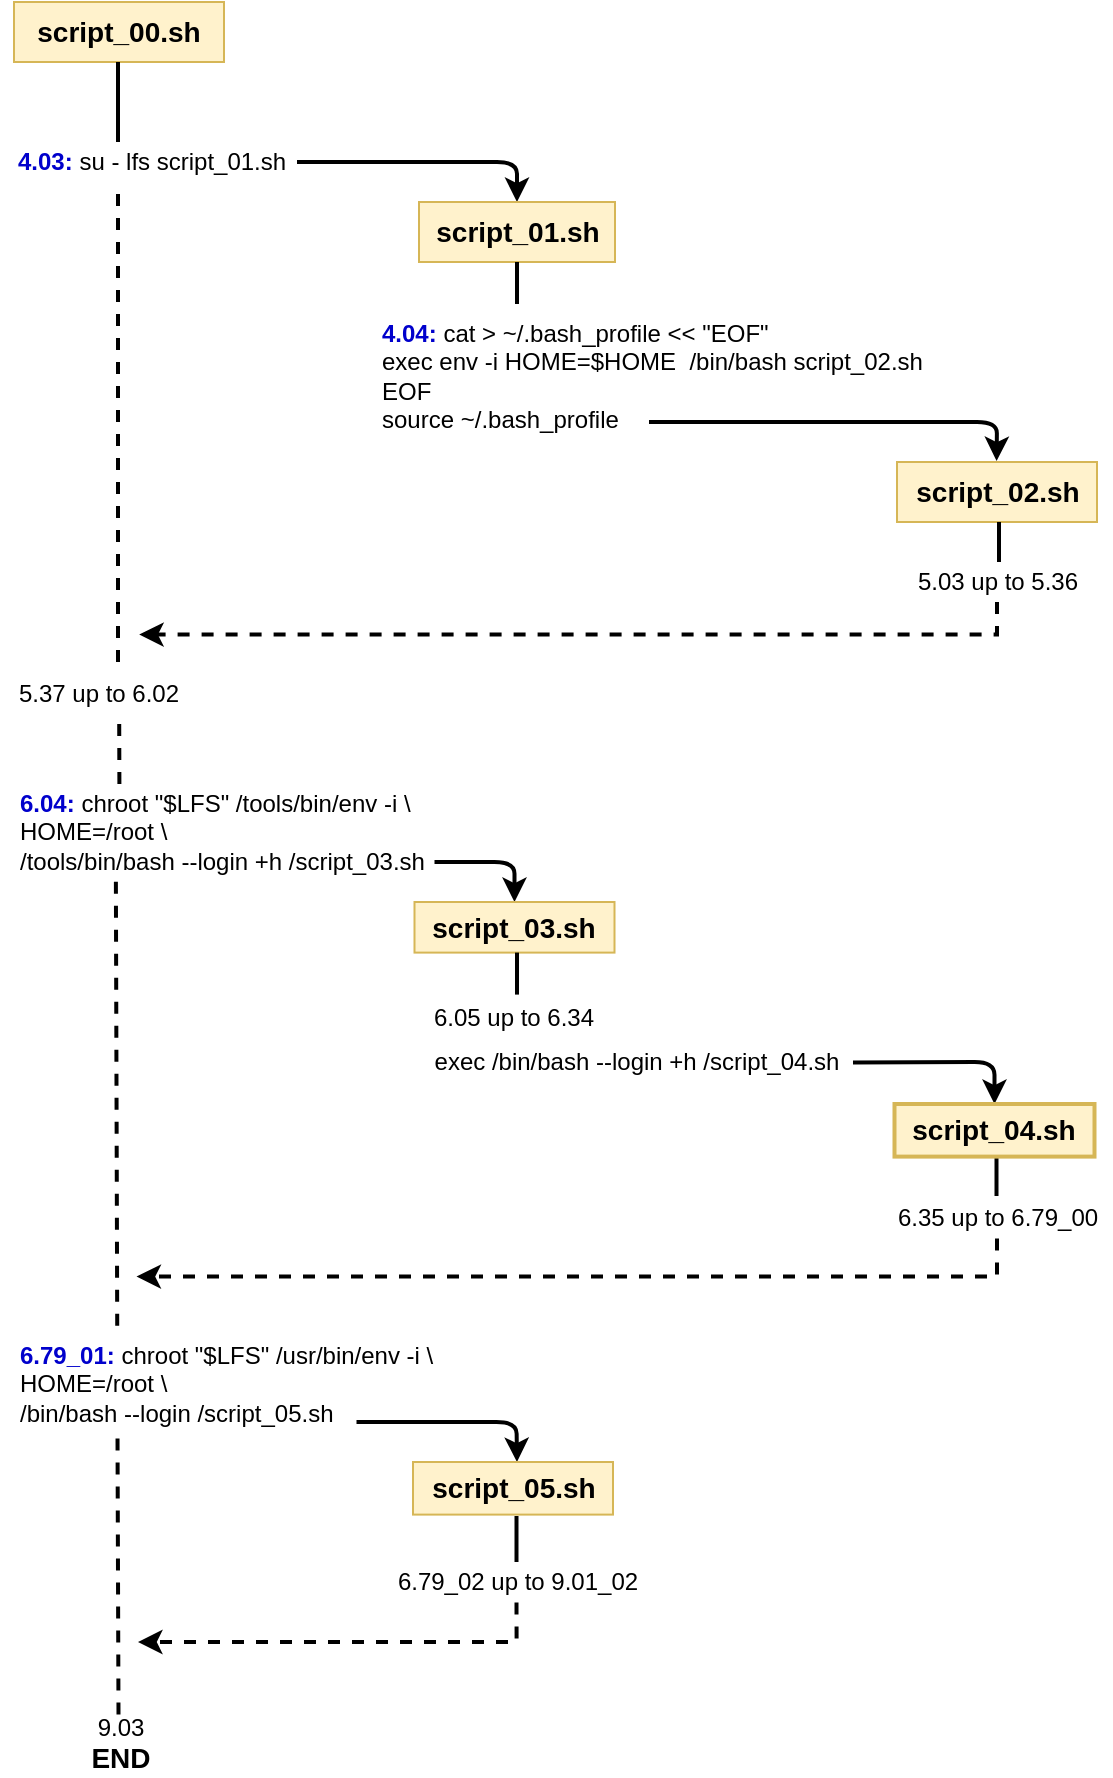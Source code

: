 <mxfile version="12.6.5" type="device"><diagram id="VTNub3YSbQnv6KuDHbCm" name="Page-1"><mxGraphModel dx="1449" dy="738" grid="1" gridSize="10" guides="1" tooltips="1" connect="1" arrows="1" fold="1" page="1" pageScale="1" pageWidth="827" pageHeight="1169" math="0" shadow="0"><root><mxCell id="0"/><mxCell id="1" parent="0"/><mxCell id="IoBV3_w8HQYoxSG-LLCI-32" value="" style="endArrow=none;html=1;strokeWidth=2;" parent="1" edge="1"><mxGeometry width="50" height="50" relative="1" as="geometry"><mxPoint x="519.25" y="617" as="sourcePoint"/><mxPoint x="519.25" y="597" as="targetPoint"/></mxGeometry></mxCell><mxCell id="IoBV3_w8HQYoxSG-LLCI-1" value="&lt;font style=&quot;font-size: 14px&quot;&gt;&lt;b&gt;script_00.sh&lt;/b&gt;&lt;/font&gt;" style="text;html=1;strokeColor=#d6b656;fillColor=#fff2cc;align=center;verticalAlign=middle;whiteSpace=wrap;rounded=0;" parent="1" vertex="1"><mxGeometry x="28" y="20" width="105" height="30" as="geometry"/></mxCell><mxCell id="IoBV3_w8HQYoxSG-LLCI-2" value="" style="endArrow=none;html=1;strokeWidth=2;" parent="1" edge="1"><mxGeometry width="50" height="50" relative="1" as="geometry"><mxPoint x="80" y="90" as="sourcePoint"/><mxPoint x="80" y="50" as="targetPoint"/></mxGeometry></mxCell><mxCell id="IoBV3_w8HQYoxSG-LLCI-3" value="&lt;b&gt;&lt;font color=&quot;#0000cc&quot;&gt;4.03:&lt;/font&gt;&lt;/b&gt; su - lfs script_01.sh" style="text;html=1;strokeColor=none;fillColor=none;align=left;verticalAlign=middle;whiteSpace=wrap;rounded=0;" parent="1" vertex="1"><mxGeometry x="28" y="90" width="140" height="20" as="geometry"/></mxCell><mxCell id="IoBV3_w8HQYoxSG-LLCI-4" value="" style="endArrow=none;html=1;exitX=0.5;exitY=0;exitDx=0;exitDy=0;strokeWidth=2;startArrow=classic;startFill=1;" parent="1" edge="1" source="IoBV3_w8HQYoxSG-LLCI-9"><mxGeometry width="50" height="50" relative="1" as="geometry"><mxPoint x="189.5" y="140" as="sourcePoint"/><mxPoint x="169.5" y="100" as="targetPoint"/><Array as="points"><mxPoint x="279.5" y="100"/></Array></mxGeometry></mxCell><mxCell id="IoBV3_w8HQYoxSG-LLCI-5" value="&lt;div&gt;&lt;b&gt;&lt;font color=&quot;#0000cc&quot;&gt;4.04:&lt;/font&gt;&lt;/b&gt; cat &amp;gt; ~/.bash_profile &amp;lt;&amp;lt; &quot;EOF&quot;&lt;/div&gt;&lt;div&gt;exec env -i HOME=$HOME&amp;nbsp; /bin/bash script_02.sh&lt;/div&gt;&lt;div&gt;EOF&lt;/div&gt;&lt;div&gt;&lt;span style=&quot;text-align: center&quot;&gt;source ~/.bash_profile&lt;/span&gt;&lt;br&gt;&lt;/div&gt;" style="text;html=1;strokeColor=none;fillColor=none;align=left;verticalAlign=middle;whiteSpace=wrap;rounded=0;" parent="1" vertex="1"><mxGeometry x="209.5" y="171" width="280" height="72" as="geometry"/></mxCell><mxCell id="IoBV3_w8HQYoxSG-LLCI-44" style="edgeStyle=orthogonalEdgeStyle;rounded=0;orthogonalLoop=1;jettySize=auto;html=1;dashed=1;exitX=0.5;exitY=1;exitDx=0;exitDy=0;strokeWidth=2;" parent="1" source="IoBV3_w8HQYoxSG-LLCI-6" edge="1"><mxGeometry relative="1" as="geometry"><mxPoint x="90.6" y="336.3" as="targetPoint"/><mxPoint x="560.972" y="320.0" as="sourcePoint"/><Array as="points"><mxPoint x="519" y="336"/></Array></mxGeometry></mxCell><mxCell id="IoBV3_w8HQYoxSG-LLCI-6" value="5.03 up to 5.36" style="text;html=1;strokeColor=none;fillColor=none;align=center;verticalAlign=middle;whiteSpace=wrap;rounded=0;" parent="1" vertex="1"><mxGeometry x="462.5" y="300" width="114" height="20" as="geometry"/></mxCell><mxCell id="IoBV3_w8HQYoxSG-LLCI-8" value="" style="endArrow=none;html=1;entryX=1;entryY=0.5;entryDx=0;entryDy=0;exitX=0.498;exitY=-0.016;exitDx=0;exitDy=0;exitPerimeter=0;strokeWidth=2;startArrow=classic;startFill=1;" parent="1" edge="1" source="IoBV3_w8HQYoxSG-LLCI-10"><mxGeometry width="50" height="50" relative="1" as="geometry"><mxPoint x="415.5" y="270" as="sourcePoint"/><mxPoint x="345.5" y="230" as="targetPoint"/><Array as="points"><mxPoint x="519.5" y="230"/></Array></mxGeometry></mxCell><mxCell id="IoBV3_w8HQYoxSG-LLCI-9" value="&lt;font style=&quot;font-size: 14px&quot;&gt;&lt;b&gt;script_01.sh&lt;/b&gt;&lt;/font&gt;" style="text;html=1;strokeColor=#d6b656;fillColor=#fff2cc;align=center;verticalAlign=middle;whiteSpace=wrap;rounded=0;" parent="1" vertex="1"><mxGeometry x="230.5" y="120" width="98" height="30" as="geometry"/></mxCell><mxCell id="IoBV3_w8HQYoxSG-LLCI-10" value="&lt;font style=&quot;font-size: 14px&quot;&gt;&lt;b&gt;script_02.sh&lt;/b&gt;&lt;/font&gt;" style="text;html=1;strokeColor=#d6b656;fillColor=#fff2cc;align=center;verticalAlign=middle;whiteSpace=wrap;rounded=0;" parent="1" vertex="1"><mxGeometry x="469.5" y="250" width="100" height="30" as="geometry"/></mxCell><mxCell id="IoBV3_w8HQYoxSG-LLCI-11" value="" style="endArrow=none;html=1;strokeWidth=2;exitX=0.25;exitY=0;exitDx=0;exitDy=0;" parent="1" edge="1" source="IoBV3_w8HQYoxSG-LLCI-5"><mxGeometry width="50" height="50" relative="1" as="geometry"><mxPoint x="279.5" y="170" as="sourcePoint"/><mxPoint x="279.5" y="150" as="targetPoint"/></mxGeometry></mxCell><mxCell id="IoBV3_w8HQYoxSG-LLCI-12" value="" style="endArrow=none;html=1;exitX=0.5;exitY=0;exitDx=0;exitDy=0;strokeWidth=2;entryX=0.5;entryY=1;entryDx=0;entryDy=0;" parent="1" edge="1"><mxGeometry width="50" height="50" relative="1" as="geometry"><mxPoint x="520.5" y="300" as="sourcePoint"/><mxPoint x="520.5" y="280" as="targetPoint"/></mxGeometry></mxCell><mxCell id="IoBV3_w8HQYoxSG-LLCI-14" value="" style="endArrow=none;html=1;dashed=1;strokeWidth=2;" parent="1" edge="1"><mxGeometry width="50" height="50" relative="1" as="geometry"><mxPoint x="80" y="350" as="sourcePoint"/><mxPoint x="80" y="110" as="targetPoint"/></mxGeometry></mxCell><mxCell id="IoBV3_w8HQYoxSG-LLCI-18" value="" style="endArrow=none;html=1;dashed=1;exitX=0.235;exitY=0.013;exitDx=0;exitDy=0;exitPerimeter=0;entryX=0.602;entryY=0.923;entryDx=0;entryDy=0;strokeWidth=2;entryPerimeter=0;" parent="1" edge="1" target="IoBV3_w8HQYoxSG-LLCI-33" source="IoBV3_w8HQYoxSG-LLCI-19"><mxGeometry width="50" height="50" relative="1" as="geometry"><mxPoint x="81.25" y="416.3" as="sourcePoint"/><mxPoint x="79" y="387" as="targetPoint"/></mxGeometry></mxCell><mxCell id="IoBV3_w8HQYoxSG-LLCI-19" value="&lt;div&gt;&lt;b&gt;&lt;font color=&quot;#0000cc&quot;&gt;6.04:&lt;/font&gt;&lt;/b&gt; chroot &quot;$LFS&quot; /tools/bin/env -i \&lt;/div&gt;&lt;div&gt;HOME=/root \&lt;/div&gt;&lt;div&gt;&lt;span&gt;/tools/bin/bash --login +h /script_03.sh&lt;/span&gt;&lt;br&gt;&lt;/div&gt;" style="text;html=1;strokeColor=none;fillColor=none;align=left;verticalAlign=middle;whiteSpace=wrap;rounded=0;" parent="1" vertex="1"><mxGeometry x="29" y="410.3" width="220" height="50" as="geometry"/></mxCell><mxCell id="IoBV3_w8HQYoxSG-LLCI-20" value="6.05 up to 6.34" style="text;html=1;strokeColor=none;fillColor=none;align=center;verticalAlign=middle;whiteSpace=wrap;rounded=0;" parent="1" vertex="1"><mxGeometry x="221.25" y="518.3" width="114" height="20" as="geometry"/></mxCell><mxCell id="IoBV3_w8HQYoxSG-LLCI-21" value="" style="endArrow=none;html=1;exitX=0.5;exitY=0;exitDx=0;exitDy=0;strokeWidth=2;startArrow=classic;startFill=1;" parent="1" edge="1" source="IoBV3_w8HQYoxSG-LLCI-22"><mxGeometry width="50" height="50" relative="1" as="geometry"><mxPoint x="278.25" y="474" as="sourcePoint"/><mxPoint x="238.25" y="450" as="targetPoint"/><Array as="points"><mxPoint x="278.25" y="450"/></Array></mxGeometry></mxCell><mxCell id="IoBV3_w8HQYoxSG-LLCI-22" value="&lt;font style=&quot;font-size: 14px&quot;&gt;&lt;b&gt;script_03.sh&lt;/b&gt;&lt;/font&gt;" style="text;html=1;strokeColor=#d6b656;fillColor=#fff2cc;align=center;verticalAlign=middle;whiteSpace=wrap;rounded=0;" parent="1" vertex="1"><mxGeometry x="228.25" y="470" width="100" height="25.3" as="geometry"/></mxCell><mxCell id="IoBV3_w8HQYoxSG-LLCI-23" value="" style="endArrow=none;html=1;strokeWidth=2;" parent="1" edge="1"><mxGeometry width="50" height="50" relative="1" as="geometry"><mxPoint x="279.5" y="516.3" as="sourcePoint"/><mxPoint x="279.5" y="495.3" as="targetPoint"/></mxGeometry></mxCell><mxCell id="IoBV3_w8HQYoxSG-LLCI-24" value="exec /bin/bash --login +h /script_04.sh" style="text;html=1;strokeColor=none;fillColor=none;align=center;verticalAlign=middle;whiteSpace=wrap;rounded=0;" parent="1" vertex="1"><mxGeometry x="230.5" y="540.3" width="217" height="20" as="geometry"/></mxCell><mxCell id="IoBV3_w8HQYoxSG-LLCI-29" value="6.35 up to 6.79_00" style="text;html=1;strokeColor=none;fillColor=none;align=center;verticalAlign=middle;whiteSpace=wrap;rounded=0;" parent="1" vertex="1"><mxGeometry x="462.5" y="618.3" width="114" height="20" as="geometry"/></mxCell><mxCell id="IoBV3_w8HQYoxSG-LLCI-30" value="" style="endArrow=none;html=1;exitX=0.5;exitY=0;exitDx=0;exitDy=0;strokeWidth=2;startArrow=classic;startFill=1;entryX=1;entryY=0.5;entryDx=0;entryDy=0;" parent="1" edge="1" target="IoBV3_w8HQYoxSG-LLCI-24" source="IoBV3_w8HQYoxSG-LLCI-31"><mxGeometry width="50" height="50" relative="1" as="geometry"><mxPoint x="517.25" y="571" as="sourcePoint"/><mxPoint x="451" y="549" as="targetPoint"/><Array as="points"><mxPoint x="518.25" y="550"/></Array></mxGeometry></mxCell><mxCell id="IoBV3_w8HQYoxSG-LLCI-31" value="&lt;font style=&quot;font-size: 14px&quot;&gt;&lt;b&gt;script_04.sh&lt;/b&gt;&lt;/font&gt;" style="text;html=1;strokeColor=#d6b656;fillColor=#fff2cc;align=center;verticalAlign=middle;whiteSpace=wrap;rounded=0;strokeWidth=2;" parent="1" vertex="1"><mxGeometry x="468.25" y="571" width="100" height="26.3" as="geometry"/></mxCell><mxCell id="IoBV3_w8HQYoxSG-LLCI-33" value="5.37 up to 6.02" style="text;html=1;strokeColor=none;fillColor=none;align=center;verticalAlign=middle;whiteSpace=wrap;rounded=0;" parent="1" vertex="1"><mxGeometry x="21" y="351.3" width="99" height="30" as="geometry"/></mxCell><mxCell id="IoBV3_w8HQYoxSG-LLCI-34" value="" style="endArrow=none;html=1;dashed=1;entryX=0.227;entryY=0.978;entryDx=0;entryDy=0;entryPerimeter=0;strokeWidth=2;exitX=0.241;exitY=-0.089;exitDx=0;exitDy=0;exitPerimeter=0;" parent="1" target="IoBV3_w8HQYoxSG-LLCI-19" edge="1" source="IoBV3_w8HQYoxSG-LLCI-35"><mxGeometry width="50" height="50" relative="1" as="geometry"><mxPoint x="81.25" y="686.3" as="sourcePoint"/><mxPoint x="81.25" y="469.3" as="targetPoint"/></mxGeometry></mxCell><mxCell id="IoBV3_w8HQYoxSG-LLCI-35" value="&lt;div&gt;&lt;b&gt;&lt;font color=&quot;#0000cc&quot;&gt;6.79_01: &lt;/font&gt;&lt;/b&gt;chroot &quot;$LFS&quot; /usr/bin/env -i \&lt;/div&gt;&lt;div&gt;HOME=/root \&lt;/div&gt;&lt;div&gt;/bin/bash --login /script_05.sh&lt;/div&gt;" style="text;html=1;strokeColor=none;fillColor=none;align=left;verticalAlign=middle;whiteSpace=wrap;rounded=0;" parent="1" vertex="1"><mxGeometry x="29" y="686.3" width="210" height="50" as="geometry"/></mxCell><mxCell id="IoBV3_w8HQYoxSG-LLCI-36" value="9.03&lt;br&gt;&lt;font style=&quot;font-size: 14px&quot;&gt;&lt;b&gt;END&lt;/b&gt;&lt;/font&gt;" style="text;html=1;strokeColor=none;fillColor=none;align=center;verticalAlign=middle;whiteSpace=wrap;rounded=0;" parent="1" vertex="1"><mxGeometry x="58.75" y="876.3" width="45" height="30" as="geometry"/></mxCell><mxCell id="IoBV3_w8HQYoxSG-LLCI-38" value="" style="endArrow=none;html=1;dashed=1;strokeWidth=2;" parent="1" edge="1"><mxGeometry width="50" height="50" relative="1" as="geometry"><mxPoint x="80.25" y="876.3" as="sourcePoint"/><mxPoint x="79.75" y="735.3" as="targetPoint"/></mxGeometry></mxCell><mxCell id="IoBV3_w8HQYoxSG-LLCI-39" value="6.79_02 up to 9.01_02" style="text;html=1;strokeColor=none;fillColor=none;align=center;verticalAlign=middle;whiteSpace=wrap;rounded=0;" parent="1" vertex="1"><mxGeometry x="214.5" y="800.3" width="129.5" height="20" as="geometry"/></mxCell><mxCell id="IoBV3_w8HQYoxSG-LLCI-40" value="" style="endArrow=none;html=1;strokeWidth=2;startArrow=classic;startFill=1;" parent="1" edge="1"><mxGeometry width="50" height="50" relative="1" as="geometry"><mxPoint x="279.5" y="750" as="sourcePoint"/><mxPoint x="199.25" y="730" as="targetPoint"/><Array as="points"><mxPoint x="279.25" y="730"/></Array></mxGeometry></mxCell><mxCell id="IoBV3_w8HQYoxSG-LLCI-41" value="&lt;font style=&quot;font-size: 14px&quot;&gt;&lt;b&gt;script_05.sh&lt;/b&gt;&lt;/font&gt;" style="text;html=1;strokeColor=#d6b656;fillColor=#fff2cc;align=center;verticalAlign=middle;whiteSpace=wrap;rounded=0;" parent="1" vertex="1"><mxGeometry x="227.5" y="750" width="100" height="26.3" as="geometry"/></mxCell><mxCell id="IoBV3_w8HQYoxSG-LLCI-42" value="" style="endArrow=none;html=1;strokeWidth=2;" parent="1" edge="1"><mxGeometry width="50" height="50" relative="1" as="geometry"><mxPoint x="279.25" y="800" as="sourcePoint"/><mxPoint x="279.25" y="777" as="targetPoint"/></mxGeometry></mxCell><mxCell id="IoBV3_w8HQYoxSG-LLCI-45" style="edgeStyle=orthogonalEdgeStyle;rounded=0;orthogonalLoop=1;jettySize=auto;html=1;dashed=1;exitX=0.5;exitY=1;exitDx=0;exitDy=0;strokeWidth=2;" parent="1" edge="1" source="IoBV3_w8HQYoxSG-LLCI-29"><mxGeometry relative="1" as="geometry"><mxPoint x="89.25" y="657.3" as="targetPoint"/><mxPoint x="561.644" y="645.36" as="sourcePoint"/><Array as="points"><mxPoint x="520" y="657"/></Array></mxGeometry></mxCell><mxCell id="1CMmQtR5Qig3VLBFNzoG-7" style="edgeStyle=orthogonalEdgeStyle;rounded=0;orthogonalLoop=1;jettySize=auto;html=1;dashed=1;exitX=0.5;exitY=1;exitDx=0;exitDy=0;strokeWidth=2;" edge="1" parent="1" source="IoBV3_w8HQYoxSG-LLCI-39"><mxGeometry relative="1" as="geometry"><mxPoint x="90" y="840" as="targetPoint"/><mxPoint x="320.025" y="820" as="sourcePoint"/><Array as="points"><mxPoint x="279" y="840"/></Array></mxGeometry></mxCell></root></mxGraphModel></diagram></mxfile>